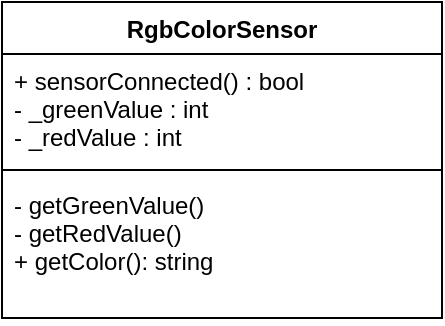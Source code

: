 <mxfile version="13.6.5">
    <diagram id="ftzK3skFXpYELHJWYk5C" name="Page-1">
        <mxGraphModel dx="558" dy="365" grid="1" gridSize="10" guides="1" tooltips="1" connect="1" arrows="1" fold="1" page="1" pageScale="1" pageWidth="850" pageHeight="1100" math="0" shadow="0">
            <root>
                <mxCell id="0"/>
                <mxCell id="1" parent="0"/>
                <mxCell id="Rlcjg0KeT8GsmHTueJET-1" value="RgbColorSensor" style="swimlane;fontStyle=1;align=center;verticalAlign=top;childLayout=stackLayout;horizontal=1;startSize=26;horizontalStack=0;resizeParent=1;resizeParentMax=0;resizeLast=0;collapsible=1;marginBottom=0;" parent="1" vertex="1">
                    <mxGeometry x="160" y="90" width="220" height="158" as="geometry"/>
                </mxCell>
                <mxCell id="Rlcjg0KeT8GsmHTueJET-2" value="+ sensorConnected() : bool&#10;- _greenValue : int&#10;- _redValue : int" style="text;strokeColor=none;fillColor=none;align=left;verticalAlign=top;spacingLeft=4;spacingRight=4;overflow=hidden;rotatable=0;points=[[0,0.5],[1,0.5]];portConstraint=eastwest;" parent="Rlcjg0KeT8GsmHTueJET-1" vertex="1">
                    <mxGeometry y="26" width="220" height="54" as="geometry"/>
                </mxCell>
                <mxCell id="Rlcjg0KeT8GsmHTueJET-3" value="" style="line;strokeWidth=1;fillColor=none;align=left;verticalAlign=middle;spacingTop=-1;spacingLeft=3;spacingRight=3;rotatable=0;labelPosition=right;points=[];portConstraint=eastwest;" parent="Rlcjg0KeT8GsmHTueJET-1" vertex="1">
                    <mxGeometry y="80" width="220" height="8" as="geometry"/>
                </mxCell>
                <mxCell id="Rlcjg0KeT8GsmHTueJET-4" value="- getGreenValue()&#10;- getRedValue()&#10;+ getColor(): string" style="text;strokeColor=none;fillColor=none;align=left;verticalAlign=top;spacingLeft=4;spacingRight=4;overflow=hidden;rotatable=0;points=[[0,0.5],[1,0.5]];portConstraint=eastwest;" parent="Rlcjg0KeT8GsmHTueJET-1" vertex="1">
                    <mxGeometry y="88" width="220" height="70" as="geometry"/>
                </mxCell>
            </root>
        </mxGraphModel>
    </diagram>
</mxfile>